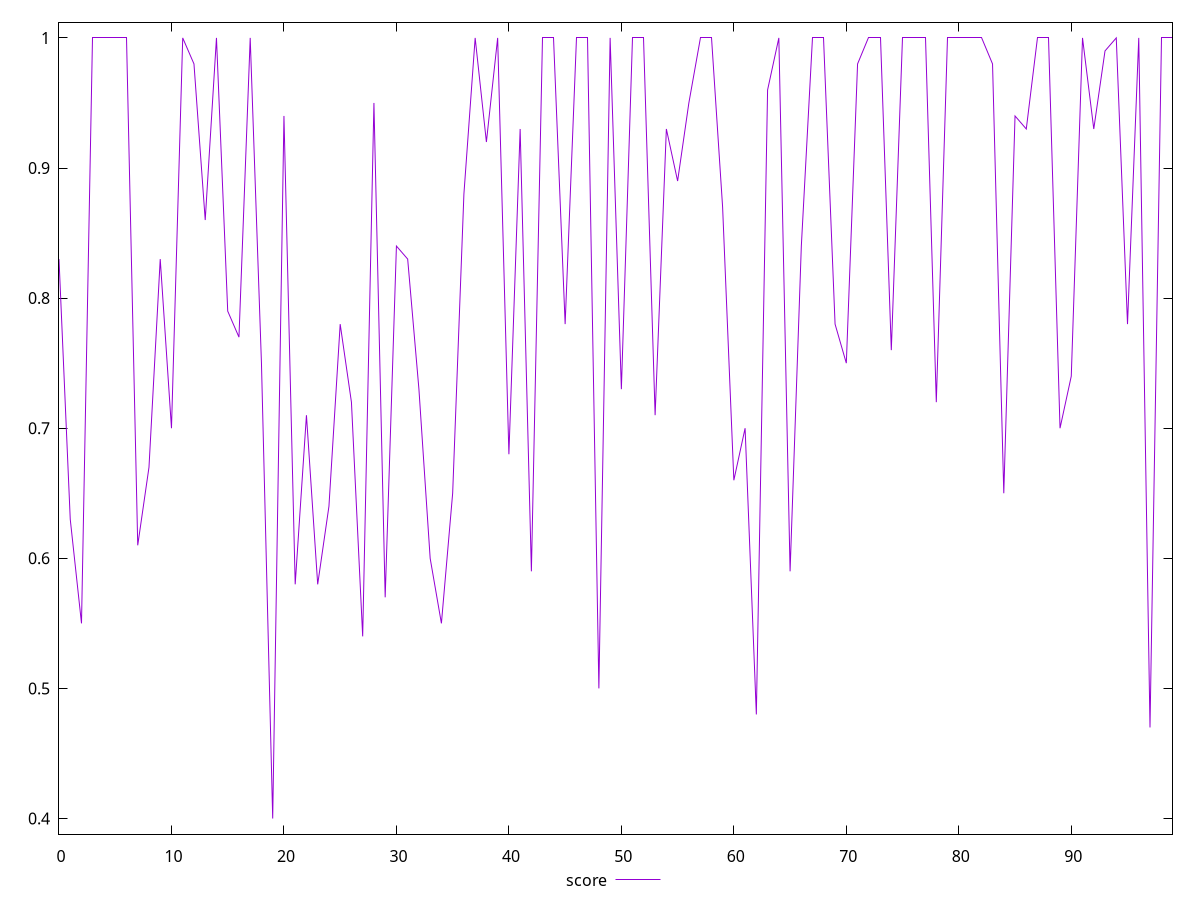 reset

$score <<EOF
0 0.83
1 0.63
2 0.55
3 1
4 1
5 1
6 1
7 0.61
8 0.67
9 0.83
10 0.7
11 1
12 0.98
13 0.86
14 1
15 0.79
16 0.77
17 1
18 0.75
19 0.4
20 0.94
21 0.58
22 0.71
23 0.58
24 0.64
25 0.78
26 0.72
27 0.54
28 0.95
29 0.57
30 0.84
31 0.83
32 0.73
33 0.6
34 0.55
35 0.65
36 0.88
37 1
38 0.92
39 1
40 0.68
41 0.93
42 0.59
43 1
44 1
45 0.78
46 1
47 1
48 0.5
49 1
50 0.73
51 1
52 1
53 0.71
54 0.93
55 0.89
56 0.95
57 1
58 1
59 0.87
60 0.66
61 0.7
62 0.48
63 0.96
64 1
65 0.59
66 0.84
67 1
68 1
69 0.78
70 0.75
71 0.98
72 1
73 1
74 0.76
75 1
76 1
77 1
78 0.72
79 1
80 1
81 1
82 1
83 0.98
84 0.65
85 0.94
86 0.93
87 1
88 1
89 0.7
90 0.74
91 1
92 0.93
93 0.99
94 1
95 0.78
96 1
97 0.47
98 1
99 1
EOF

set key outside below
set xrange [0:99]
set yrange [0.388:1.012]
set trange [0.388:1.012]
set terminal svg size 640, 500 enhanced background rgb 'white'
set output "report_00015_2021-02-09T16-11-33.973Z/uses-http2/samples/pages/score/values.svg"

plot $score title "score" with line

reset
